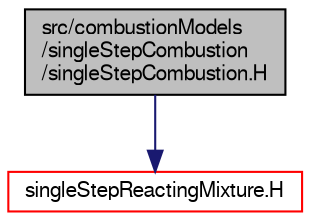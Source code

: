 digraph "src/combustionModels/singleStepCombustion/singleStepCombustion.H"
{
  bgcolor="transparent";
  edge [fontname="FreeSans",fontsize="10",labelfontname="FreeSans",labelfontsize="10"];
  node [fontname="FreeSans",fontsize="10",shape=record];
  Node0 [label="src/combustionModels\l/singleStepCombustion\l/singleStepCombustion.H",height=0.2,width=0.4,color="black", fillcolor="grey75", style="filled", fontcolor="black"];
  Node0 -> Node1 [color="midnightblue",fontsize="10",style="solid",fontname="FreeSans"];
  Node1 [label="singleStepReactingMixture.H",height=0.2,width=0.4,color="red",URL="$a16199.html"];
}
